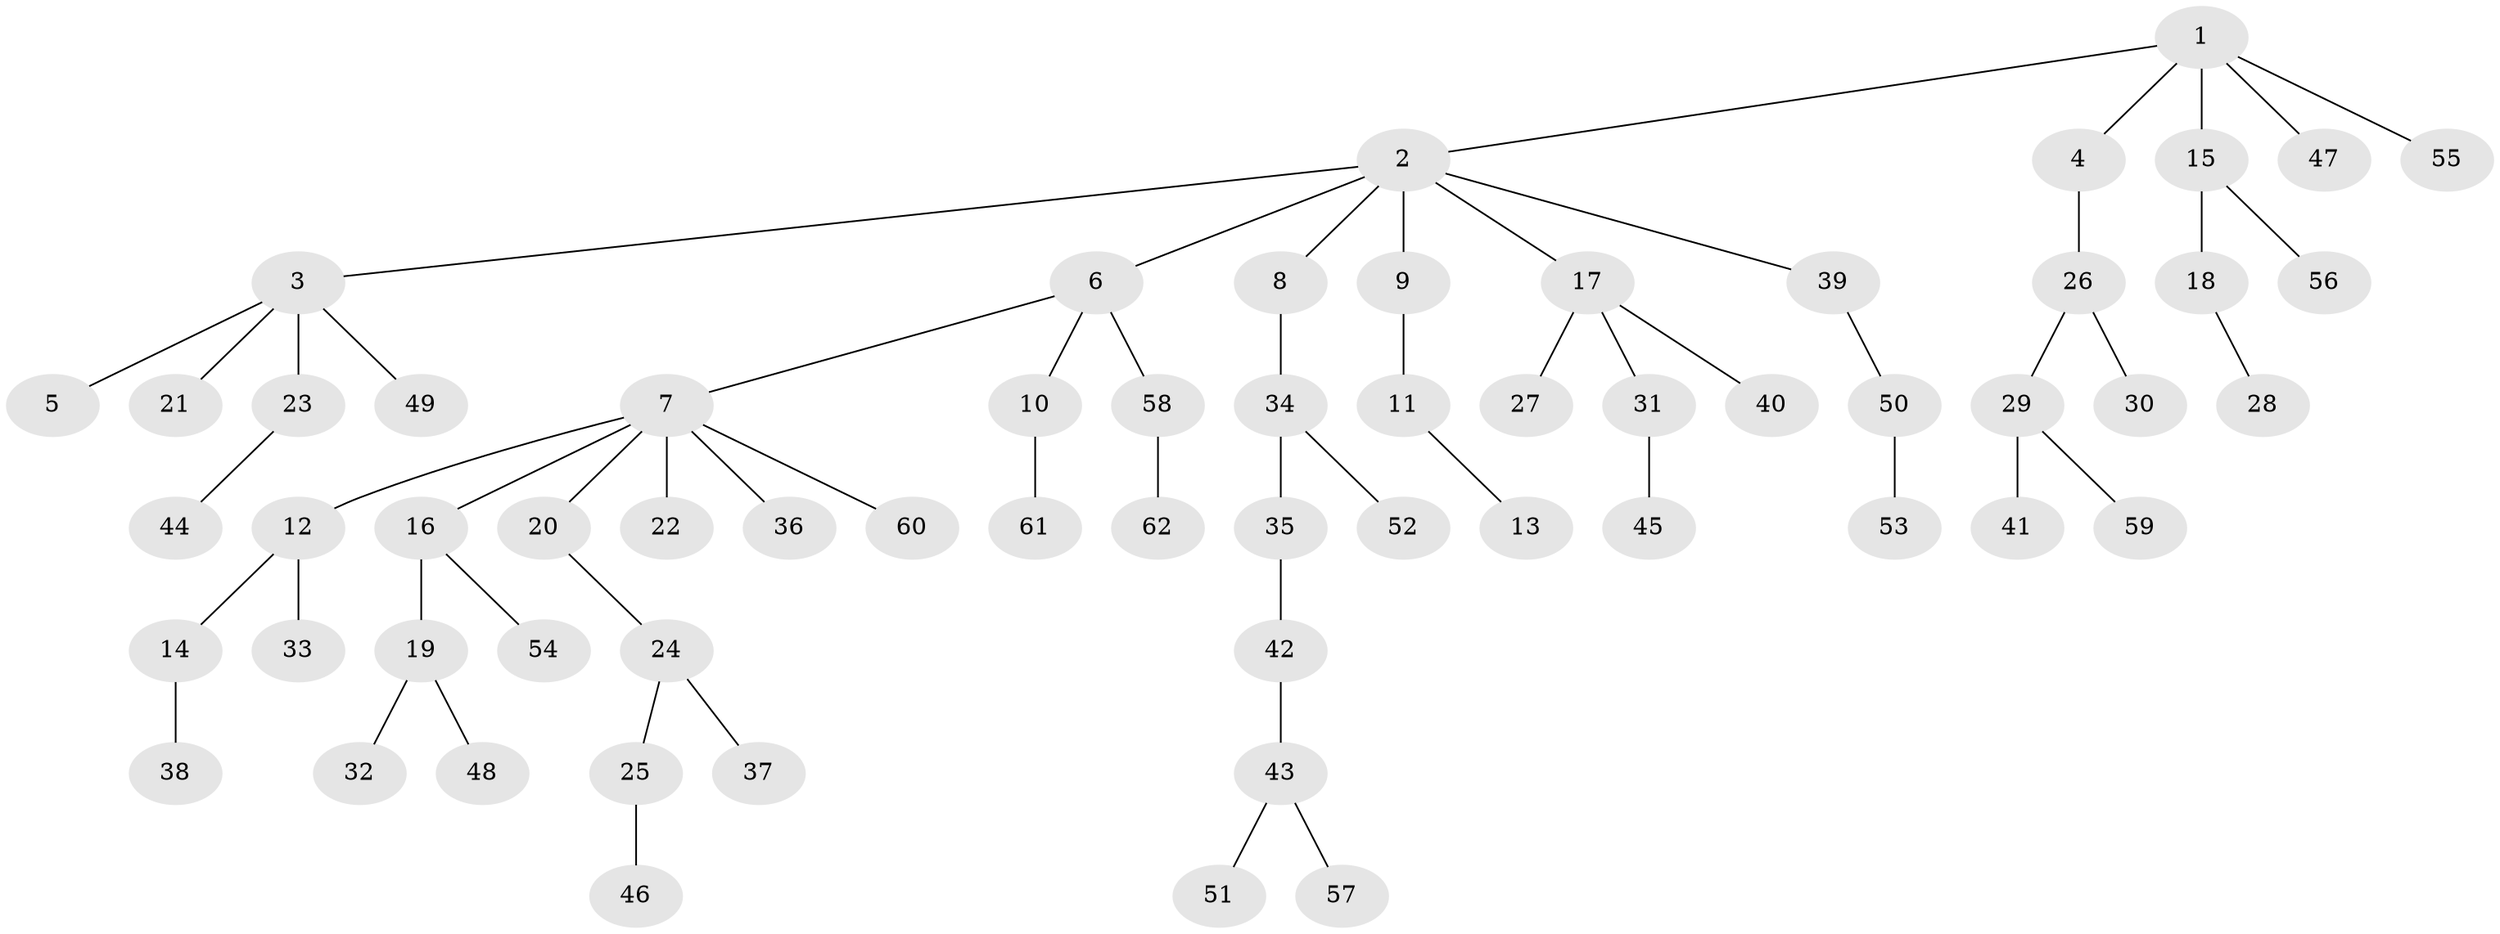 // coarse degree distribution, {5: 0.023255813953488372, 7: 0.023255813953488372, 4: 0.06976744186046512, 1: 0.5581395348837209, 9: 0.023255813953488372, 2: 0.27906976744186046, 3: 0.023255813953488372}
// Generated by graph-tools (version 1.1) at 2025/42/03/06/25 10:42:02]
// undirected, 62 vertices, 61 edges
graph export_dot {
graph [start="1"]
  node [color=gray90,style=filled];
  1;
  2;
  3;
  4;
  5;
  6;
  7;
  8;
  9;
  10;
  11;
  12;
  13;
  14;
  15;
  16;
  17;
  18;
  19;
  20;
  21;
  22;
  23;
  24;
  25;
  26;
  27;
  28;
  29;
  30;
  31;
  32;
  33;
  34;
  35;
  36;
  37;
  38;
  39;
  40;
  41;
  42;
  43;
  44;
  45;
  46;
  47;
  48;
  49;
  50;
  51;
  52;
  53;
  54;
  55;
  56;
  57;
  58;
  59;
  60;
  61;
  62;
  1 -- 2;
  1 -- 4;
  1 -- 15;
  1 -- 47;
  1 -- 55;
  2 -- 3;
  2 -- 6;
  2 -- 8;
  2 -- 9;
  2 -- 17;
  2 -- 39;
  3 -- 5;
  3 -- 21;
  3 -- 23;
  3 -- 49;
  4 -- 26;
  6 -- 7;
  6 -- 10;
  6 -- 58;
  7 -- 12;
  7 -- 16;
  7 -- 20;
  7 -- 22;
  7 -- 36;
  7 -- 60;
  8 -- 34;
  9 -- 11;
  10 -- 61;
  11 -- 13;
  12 -- 14;
  12 -- 33;
  14 -- 38;
  15 -- 18;
  15 -- 56;
  16 -- 19;
  16 -- 54;
  17 -- 27;
  17 -- 31;
  17 -- 40;
  18 -- 28;
  19 -- 32;
  19 -- 48;
  20 -- 24;
  23 -- 44;
  24 -- 25;
  24 -- 37;
  25 -- 46;
  26 -- 29;
  26 -- 30;
  29 -- 41;
  29 -- 59;
  31 -- 45;
  34 -- 35;
  34 -- 52;
  35 -- 42;
  39 -- 50;
  42 -- 43;
  43 -- 51;
  43 -- 57;
  50 -- 53;
  58 -- 62;
}
